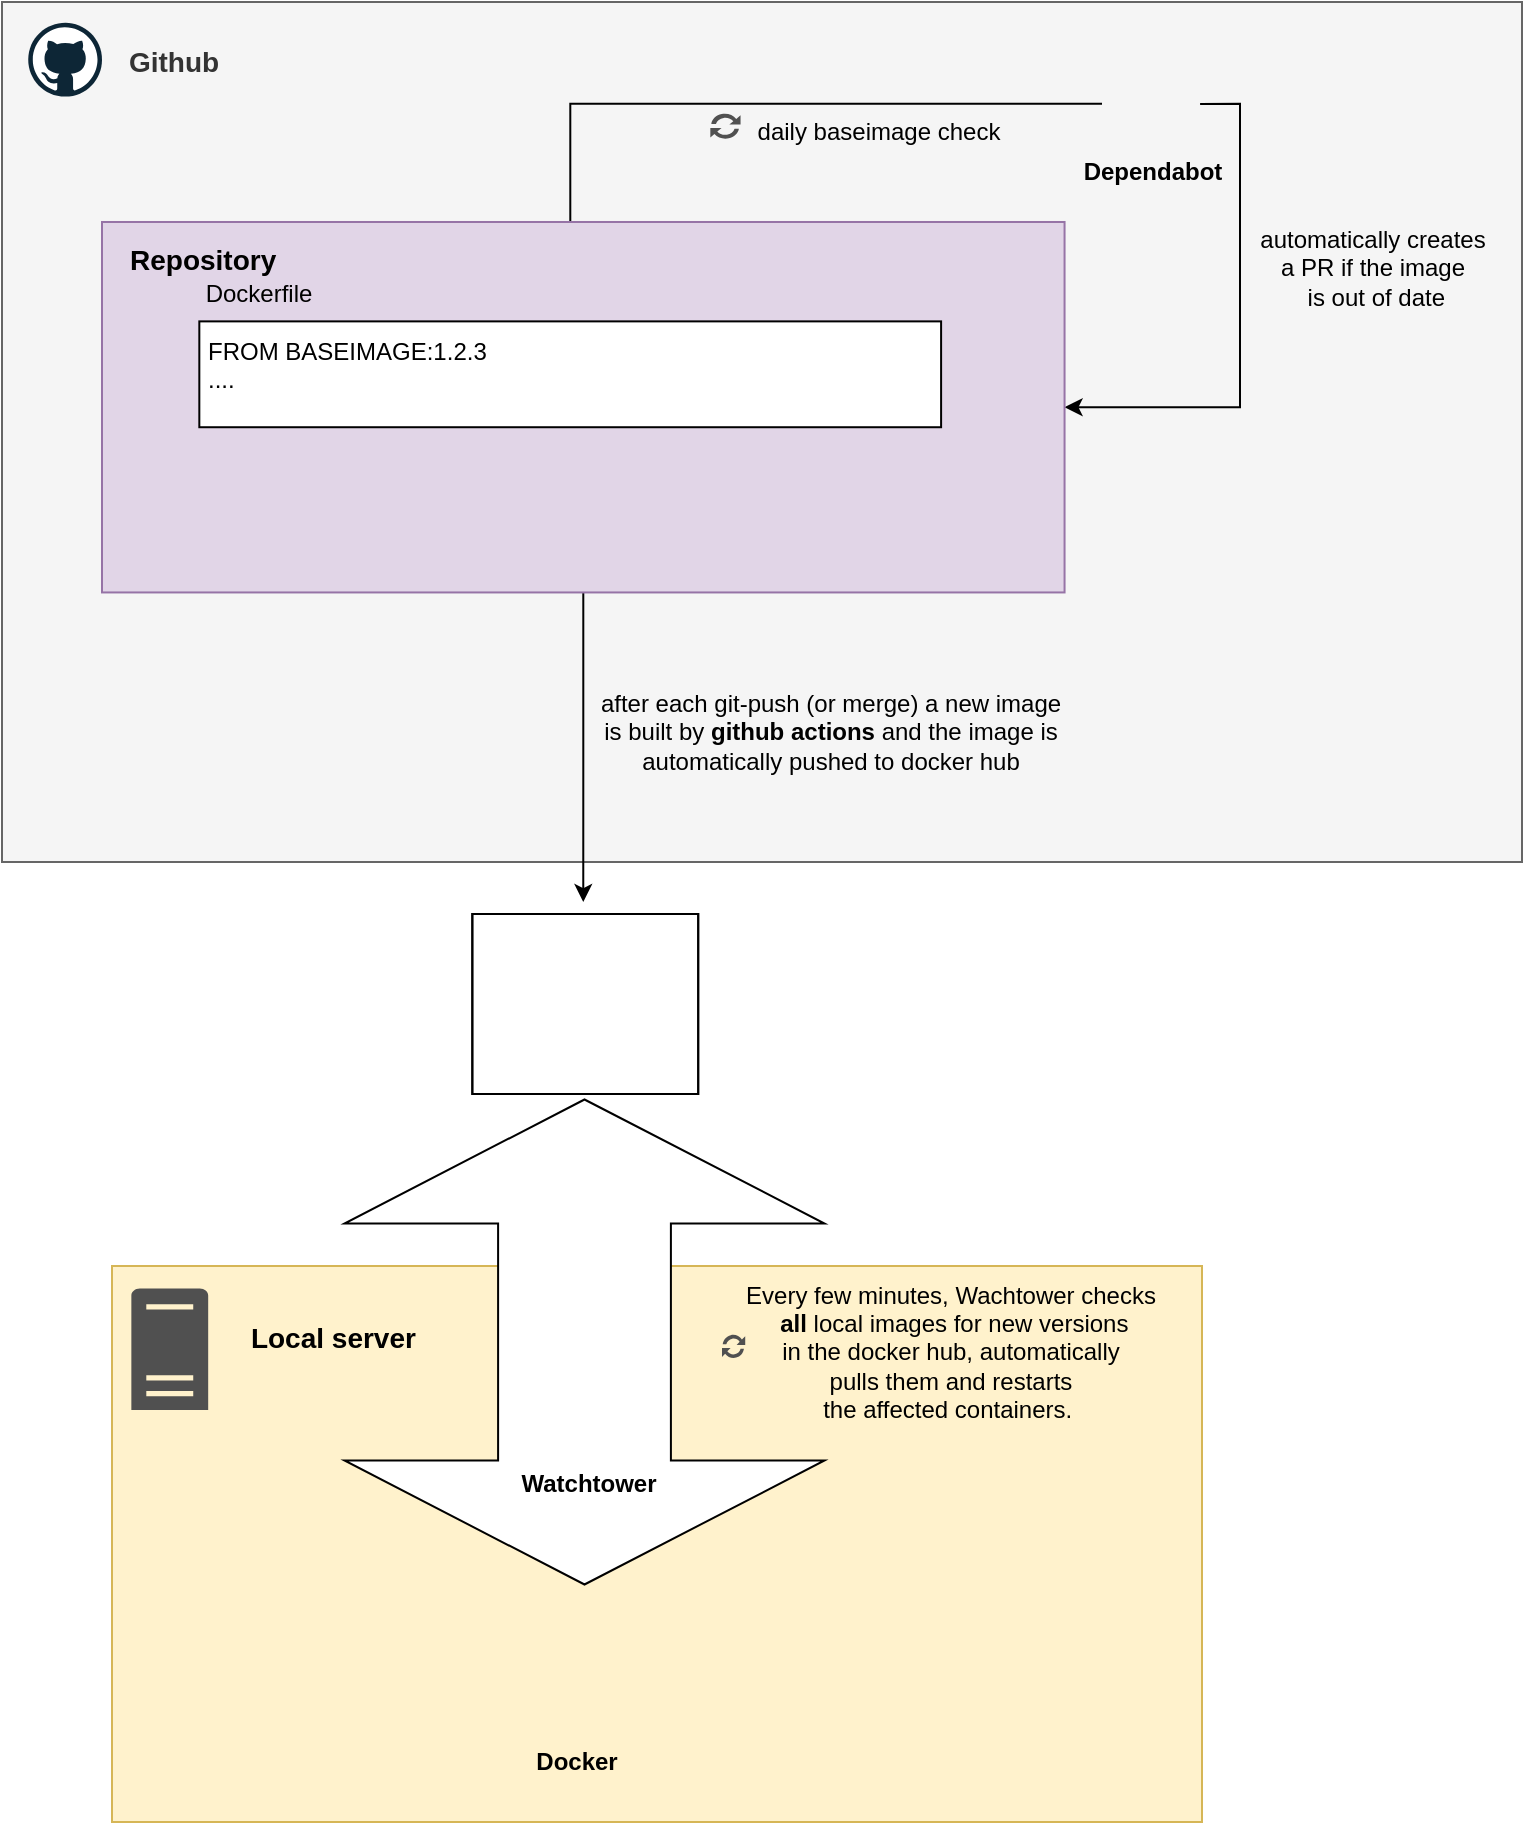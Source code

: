 <mxfile version="13.3.0" type="github"><diagram id="d1ab7348-05c3-a1e3-ca4d-12c340fd6b49" name="Page-1"><mxGraphModel dx="2062" dy="1133" grid="1" gridSize="10" guides="1" tooltips="1" connect="1" arrows="1" fold="1" page="1" pageScale="1" pageWidth="1169" pageHeight="827" background="#ffffff" math="0" shadow="0"><root><mxCell id="0"/><mxCell id="1" parent="0"/><mxCell id="162" style="edgeStyle=orthogonalEdgeStyle;rounded=0;html=1;labelBackgroundColor=none;startFill=1;startSize=4;endArrow=blockThin;endFill=1;endSize=4;jettySize=auto;orthogonalLoop=1;strokeColor=#4284F3;strokeWidth=2;fontSize=12;fontColor=#000000;align=center;dashed=0;" parent="1" edge="1"><mxGeometry relative="1" as="geometry"><mxPoint x="635" y="430" as="sourcePoint"/></mxGeometry></mxCell><mxCell id="2" value="&lt;b&gt;&amp;nbsp; &amp;nbsp; &amp;nbsp; &amp;nbsp; &lt;br&gt;&amp;nbsp; &amp;nbsp; &amp;nbsp;Github&lt;/b&gt;" style="fillColor=#f5f5f5;strokeColor=#666666;shadow=0;fontSize=14;align=left;spacing=4;9E9E9E;verticalAlign=top;spacingTop=-4;fontStyle=0;spacingLeft=40;html=1;fontColor=#333333;" parent="1" vertex="1"><mxGeometry x="140" y="10" width="760" height="430" as="geometry"/></mxCell><mxCell id="_PxH0yfye-6GhO5IBk09-208" style="edgeStyle=orthogonalEdgeStyle;rounded=0;orthogonalLoop=1;jettySize=auto;html=1;" parent="1" source="_PxH0yfye-6GhO5IBk09-183" edge="1"><mxGeometry relative="1" as="geometry"><mxPoint x="430.64" y="460.002" as="targetPoint"/></mxGeometry></mxCell><mxCell id="_PxH0yfye-6GhO5IBk09-163" value="" style="dashed=0;outlineConnect=0;html=1;align=center;labelPosition=center;verticalLabelPosition=bottom;verticalAlign=top;shape=mxgraph.weblogos.github" parent="1" vertex="1"><mxGeometry x="153.12" y="20.38" width="36.88" height="36.92" as="geometry"/></mxCell><mxCell id="_PxH0yfye-6GhO5IBk09-215" value="&lt;b&gt;&amp;nbsp; &amp;nbsp; &amp;nbsp; &amp;nbsp; &lt;br&gt;&amp;nbsp; &amp;nbsp; &amp;nbsp;Local server&lt;/b&gt;" style="fillColor=#fff2cc;strokeColor=#d6b656;shadow=0;fontSize=14;align=left;spacing=10;9E9E9E;verticalAlign=top;spacingTop=-4;fontStyle=0;spacingLeft=40;html=1;" parent="1" vertex="1"><mxGeometry x="195" y="642" width="545" height="278" as="geometry"/></mxCell><mxCell id="_PxH0yfye-6GhO5IBk09-246" value="" style="group" parent="1" vertex="1" connectable="0"><mxGeometry x="335" y="582" width="241.25" height="241.25" as="geometry"/></mxCell><mxCell id="_PxH0yfye-6GhO5IBk09-251" value="" style="group" parent="_PxH0yfye-6GhO5IBk09-246" vertex="1" connectable="0"><mxGeometry x="-23.75" y="-23.25" width="240" height="242.5" as="geometry"/></mxCell><mxCell id="_PxH0yfye-6GhO5IBk09-233" value="" style="html=1;shadow=0;dashed=0;align=center;verticalAlign=middle;shape=mxgraph.arrows2.twoWayArrow;dy=0.64;dx=62;rotation=-90;" parent="_PxH0yfye-6GhO5IBk09-251" vertex="1"><mxGeometry x="-1.25" y="1.25" width="242.5" height="240" as="geometry"/></mxCell><mxCell id="_PxH0yfye-6GhO5IBk09-217" value="" style="shape=image;imageAspect=0;aspect=fixed;verticalLabelPosition=bottom;verticalAlign=top;image=https://github.com/containrrr/watchtower/raw/master/gopher-watchtower.png;" parent="_PxH0yfye-6GhO5IBk09-251" vertex="1"><mxGeometry x="82.02" y="105.89" width="75.96" height="75.96" as="geometry"/></mxCell><mxCell id="_PxH0yfye-6GhO5IBk09-226" value="&lt;b&gt;Watchtower&lt;/b&gt;" style="text;html=1;resizable=0;autosize=1;align=center;verticalAlign=middle;points=[];fillColor=none;strokeColor=none;rounded=0;shadow=0;" parent="_PxH0yfye-6GhO5IBk09-251" vertex="1"><mxGeometry x="82.02" y="181.848" width="80" height="20" as="geometry"/></mxCell><mxCell id="_PxH0yfye-6GhO5IBk09-171" value="" style="verticalLabelPosition=bottom;html=1;verticalAlign=top;align=center;strokeColor=none;fillColor=#00BEF2;shape=mxgraph.azure.cloud_services_configuration_file;pointerEvents=1;" parent="1" vertex="1"><mxGeometry x="476.2" y="142.308" width="62.32" height="33.077" as="geometry"/></mxCell><mxCell id="_PxH0yfye-6GhO5IBk09-205" value="automatically creates &lt;br&gt;a PR if the image&lt;br&gt;&amp;nbsp;is out of date" style="text;html=1;resizable=0;autosize=1;align=center;verticalAlign=middle;points=[];fillColor=none;strokeColor=none;rounded=0;shadow=0;" parent="1" vertex="1"><mxGeometry x="759.996" y="117.998" width="130" height="50" as="geometry"/></mxCell><mxCell id="_PxH0yfye-6GhO5IBk09-206" value="&lt;b&gt;Dependabot&lt;/b&gt;" style="text;html=1;resizable=0;autosize=1;align=center;verticalAlign=middle;points=[];fillColor=none;strokeColor=none;rounded=0;shadow=0;" parent="1" vertex="1"><mxGeometry x="674.52" y="85.468" width="80" height="20" as="geometry"/></mxCell><mxCell id="_PxH0yfye-6GhO5IBk09-209" value="after each git-push (or merge) a new image &lt;br&gt;is built by &lt;b&gt;github actions&lt;/b&gt; and the image is &lt;br&gt;automatically pushed to docker hub" style="text;html=1;resizable=0;autosize=1;align=center;verticalAlign=middle;points=[];fillColor=none;strokeColor=none;rounded=0;shadow=0;" parent="1" vertex="1"><mxGeometry x="429" y="350.003" width="250" height="50" as="geometry"/></mxCell><mxCell id="_PxH0yfye-6GhO5IBk09-248" style="edgeStyle=orthogonalEdgeStyle;rounded=0;orthogonalLoop=1;jettySize=auto;html=1;" parent="1" source="_PxH0yfye-6GhO5IBk09-165" target="_PxH0yfye-6GhO5IBk09-170" edge="1"><mxGeometry relative="1" as="geometry"/></mxCell><mxCell id="_PxH0yfye-6GhO5IBk09-165" value="" style="shape=image;imageAspect=0;aspect=fixed;verticalLabelPosition=bottom;verticalAlign=top;image=https://avatars3.githubusercontent.com/u/27347476?s=200&amp;v=4;" parent="1" vertex="1"><mxGeometry x="690.0" y="36.421" width="49.043" height="49.043" as="geometry"/></mxCell><mxCell id="_PxH0yfye-6GhO5IBk09-203" style="edgeStyle=orthogonalEdgeStyle;rounded=0;orthogonalLoop=1;jettySize=auto;html=1;entryX=1;entryY=0.5;entryDx=0;entryDy=0;exitX=1;exitY=0.5;exitDx=0;exitDy=0;" parent="1" source="_PxH0yfye-6GhO5IBk09-165" target="_PxH0yfye-6GhO5IBk09-183" edge="1"><mxGeometry relative="1" as="geometry"><mxPoint x="821.558" y="129.077" as="sourcePoint"/></mxGeometry></mxCell><mxCell id="_PxH0yfye-6GhO5IBk09-183" value="&lt;b&gt;Repository&lt;/b&gt;" style="fillColor=#e1d5e7;strokeColor=#9673a6;shadow=0;fontSize=14;align=left;spacing=10;9E9E9E;verticalAlign=top;spacingTop=-4;fontStyle=0;spacingLeft=4;html=1;" parent="1" vertex="1"><mxGeometry x="190" y="119.996" width="481.28" height="185.231" as="geometry"/></mxCell><mxCell id="_PxH0yfye-6GhO5IBk09-193" value="Dockerfile" style="text;html=1;resizable=0;autosize=1;align=center;verticalAlign=middle;points=[];fillColor=none;strokeColor=none;rounded=0;" parent="_PxH0yfye-6GhO5IBk09-183" vertex="1"><mxGeometry x="43.463" y="26.462" width="70" height="20" as="geometry"/></mxCell><mxCell id="_PxH0yfye-6GhO5IBk09-170" value="FROM BASEIMAGE:1.2.3&lt;br&gt;...." style="whiteSpace=wrap;html=1;verticalAlign=top;align=left;spacingTop=1;spacingLeft=2;" parent="_PxH0yfye-6GhO5IBk09-183" vertex="1"><mxGeometry x="48.665" y="49.692" width="370.883" height="52.923" as="geometry"/></mxCell><mxCell id="_PxH0yfye-6GhO5IBk09-200" value="" style="pointerEvents=1;shadow=0;dashed=0;html=1;strokeColor=none;labelPosition=center;verticalLabelPosition=bottom;verticalAlign=top;align=center;fillColor=#505050;shape=mxgraph.mscae.intune.update" parent="_PxH0yfye-6GhO5IBk09-183" vertex="1"><mxGeometry x="304.167" y="-54.508" width="15.113" height="13.231" as="geometry"/></mxCell><mxCell id="_PxH0yfye-6GhO5IBk09-201" value="daily baseimage check" style="text;html=1;resizable=0;autosize=1;align=center;verticalAlign=middle;points=[];fillColor=none;strokeColor=none;rounded=0;shadow=0;" parent="_PxH0yfye-6GhO5IBk09-183" vertex="1"><mxGeometry x="318.473" y="-54.508" width="140" height="20" as="geometry"/></mxCell><mxCell id="_PxH0yfye-6GhO5IBk09-255" value="" style="shape=image;imageAspect=0;aspect=fixed;verticalLabelPosition=bottom;verticalAlign=top;shadow=0;align=left;image=https://about.gitlab.com/images/devops-tools/docker-hub-logo.png;imageBackground=#FFFFFF;imageBorder=#000000;" parent="1" vertex="1"><mxGeometry x="375.17" y="466" width="112.94" height="90" as="geometry"/></mxCell><mxCell id="_PxH0yfye-6GhO5IBk09-214" value="" style="pointerEvents=1;shadow=0;dashed=0;html=1;strokeColor=none;fillColor=#505050;labelPosition=center;verticalLabelPosition=bottom;verticalAlign=top;outlineConnect=0;align=center;shape=mxgraph.office.servers.server_generic;" parent="1" vertex="1"><mxGeometry x="204.68" y="653.3" width="38.41" height="60.7" as="geometry"/></mxCell><mxCell id="_PxH0yfye-6GhO5IBk09-222" value="" style="pointerEvents=1;shadow=0;dashed=0;html=1;strokeColor=none;labelPosition=center;verticalLabelPosition=bottom;verticalAlign=top;align=center;fillColor=#505050;shape=mxgraph.mscae.intune.update" parent="1" vertex="1"><mxGeometry x="499.999" y="676.045" width="11.611" height="12.308" as="geometry"/></mxCell><mxCell id="_PxH0yfye-6GhO5IBk09-223" value="Every few minutes, Wachtower checks&lt;br&gt;&amp;nbsp;&lt;b&gt;all&lt;/b&gt; local images for new versions &lt;br&gt;in the docker hub,&amp;nbsp;automatically &lt;br&gt;pulls them and restarts &lt;br&gt;the affected containers.&amp;nbsp;" style="text;html=1;resizable=0;autosize=1;align=center;verticalAlign=middle;points=[];fillColor=none;strokeColor=none;rounded=0;shadow=0;" parent="1" vertex="1"><mxGeometry x="503.611" y="645.301" width="220" height="80" as="geometry"/></mxCell><mxCell id="_PxH0yfye-6GhO5IBk09-256" value="" style="shape=image;html=1;verticalAlign=top;verticalLabelPosition=bottom;labelBackgroundColor=#ffffff;imageAspect=0;aspect=fixed;image=https://cdn3.iconfinder.com/data/icons/logos-and-brands-adobe/512/97_Docker-128.png;shadow=0;align=left;" parent="1" vertex="1"><mxGeometry x="386.64" y="800" width="90" height="90" as="geometry"/></mxCell><mxCell id="_PxH0yfye-6GhO5IBk09-257" value="&lt;b&gt;Docker&lt;/b&gt;" style="text;html=1;resizable=0;autosize=1;align=center;verticalAlign=middle;points=[];fillColor=none;strokeColor=none;rounded=0;shadow=0;" parent="1" vertex="1"><mxGeometry x="397" y="879.998" width="60" height="20" as="geometry"/></mxCell></root></mxGraphModel></diagram></mxfile>
